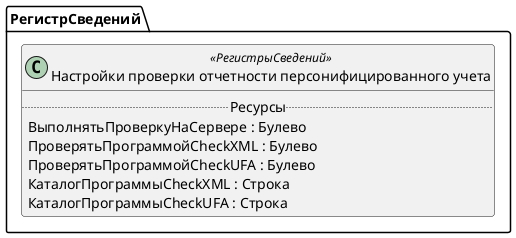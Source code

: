 ﻿@startuml НастройкиПроверкиОтчетностиПерсУчета
'!include templates.wsd
'..\include templates.wsd
class РегистрСведений.НастройкиПроверкиОтчетностиПерсУчета as "Настройки проверки отчетности персонифицированного учета" <<РегистрыСведений>>
{
..Ресурсы..
ВыполнятьПроверкуНаСервере : Булево
ПроверятьПрограммойCheckXML : Булево
ПроверятьПрограммойCheckUFA : Булево
КаталогПрограммыCheckXML : Строка
КаталогПрограммыCheckUFA : Строка
}
@enduml
